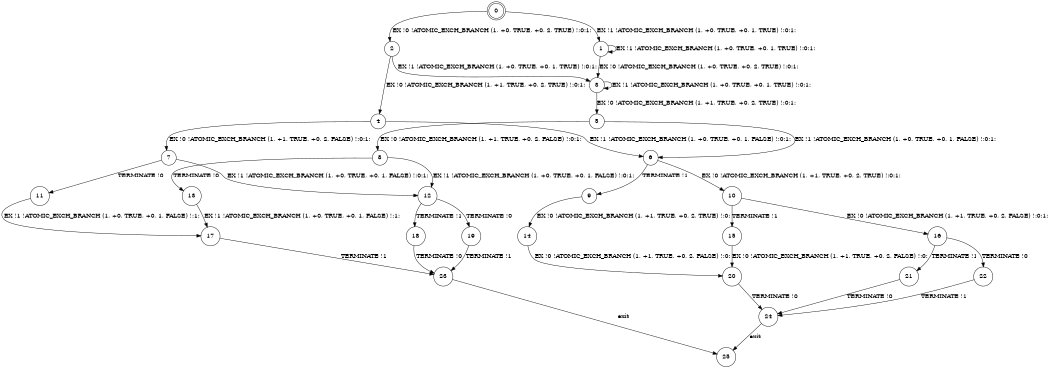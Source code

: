 digraph BCG {
size = "7, 10.5";
center = TRUE;
node [shape = circle];
0 [peripheries = 2];
0 -> 1 [label = "EX !1 !ATOMIC_EXCH_BRANCH (1, +0, TRUE, +0, 1, TRUE) !:0:1:"];
0 -> 2 [label = "EX !0 !ATOMIC_EXCH_BRANCH (1, +0, TRUE, +0, 2, TRUE) !:0:1:"];
1 -> 3 [label = "EX !0 !ATOMIC_EXCH_BRANCH (1, +0, TRUE, +0, 2, TRUE) !:0:1:"];
1 -> 1 [label = "EX !1 !ATOMIC_EXCH_BRANCH (1, +0, TRUE, +0, 1, TRUE) !:0:1:"];
2 -> 3 [label = "EX !1 !ATOMIC_EXCH_BRANCH (1, +0, TRUE, +0, 1, TRUE) !:0:1:"];
2 -> 4 [label = "EX !0 !ATOMIC_EXCH_BRANCH (1, +1, TRUE, +0, 2, TRUE) !:0:1:"];
3 -> 3 [label = "EX !1 !ATOMIC_EXCH_BRANCH (1, +0, TRUE, +0, 1, TRUE) !:0:1:"];
3 -> 5 [label = "EX !0 !ATOMIC_EXCH_BRANCH (1, +1, TRUE, +0, 2, TRUE) !:0:1:"];
4 -> 6 [label = "EX !1 !ATOMIC_EXCH_BRANCH (1, +0, TRUE, +0, 1, FALSE) !:0:1:"];
4 -> 7 [label = "EX !0 !ATOMIC_EXCH_BRANCH (1, +1, TRUE, +0, 2, FALSE) !:0:1:"];
5 -> 6 [label = "EX !1 !ATOMIC_EXCH_BRANCH (1, +0, TRUE, +0, 1, FALSE) !:0:1:"];
5 -> 8 [label = "EX !0 !ATOMIC_EXCH_BRANCH (1, +1, TRUE, +0, 2, FALSE) !:0:1:"];
6 -> 9 [label = "TERMINATE !1"];
6 -> 10 [label = "EX !0 !ATOMIC_EXCH_BRANCH (1, +1, TRUE, +0, 2, TRUE) !:0:1:"];
7 -> 11 [label = "TERMINATE !0"];
7 -> 12 [label = "EX !1 !ATOMIC_EXCH_BRANCH (1, +0, TRUE, +0, 1, FALSE) !:0:1:"];
8 -> 13 [label = "TERMINATE !0"];
8 -> 12 [label = "EX !1 !ATOMIC_EXCH_BRANCH (1, +0, TRUE, +0, 1, FALSE) !:0:1:"];
9 -> 14 [label = "EX !0 !ATOMIC_EXCH_BRANCH (1, +1, TRUE, +0, 2, TRUE) !:0:"];
10 -> 15 [label = "TERMINATE !1"];
10 -> 16 [label = "EX !0 !ATOMIC_EXCH_BRANCH (1, +1, TRUE, +0, 2, FALSE) !:0:1:"];
11 -> 17 [label = "EX !1 !ATOMIC_EXCH_BRANCH (1, +0, TRUE, +0, 1, FALSE) !:1:"];
12 -> 18 [label = "TERMINATE !1"];
12 -> 19 [label = "TERMINATE !0"];
13 -> 17 [label = "EX !1 !ATOMIC_EXCH_BRANCH (1, +0, TRUE, +0, 1, FALSE) !:1:"];
14 -> 20 [label = "EX !0 !ATOMIC_EXCH_BRANCH (1, +1, TRUE, +0, 2, FALSE) !:0:"];
15 -> 20 [label = "EX !0 !ATOMIC_EXCH_BRANCH (1, +1, TRUE, +0, 2, FALSE) !:0:"];
16 -> 21 [label = "TERMINATE !1"];
16 -> 22 [label = "TERMINATE !0"];
17 -> 23 [label = "TERMINATE !1"];
18 -> 23 [label = "TERMINATE !0"];
19 -> 23 [label = "TERMINATE !1"];
20 -> 24 [label = "TERMINATE !0"];
21 -> 24 [label = "TERMINATE !0"];
22 -> 24 [label = "TERMINATE !1"];
23 -> 25 [label = "exit"];
24 -> 25 [label = "exit"];
}
